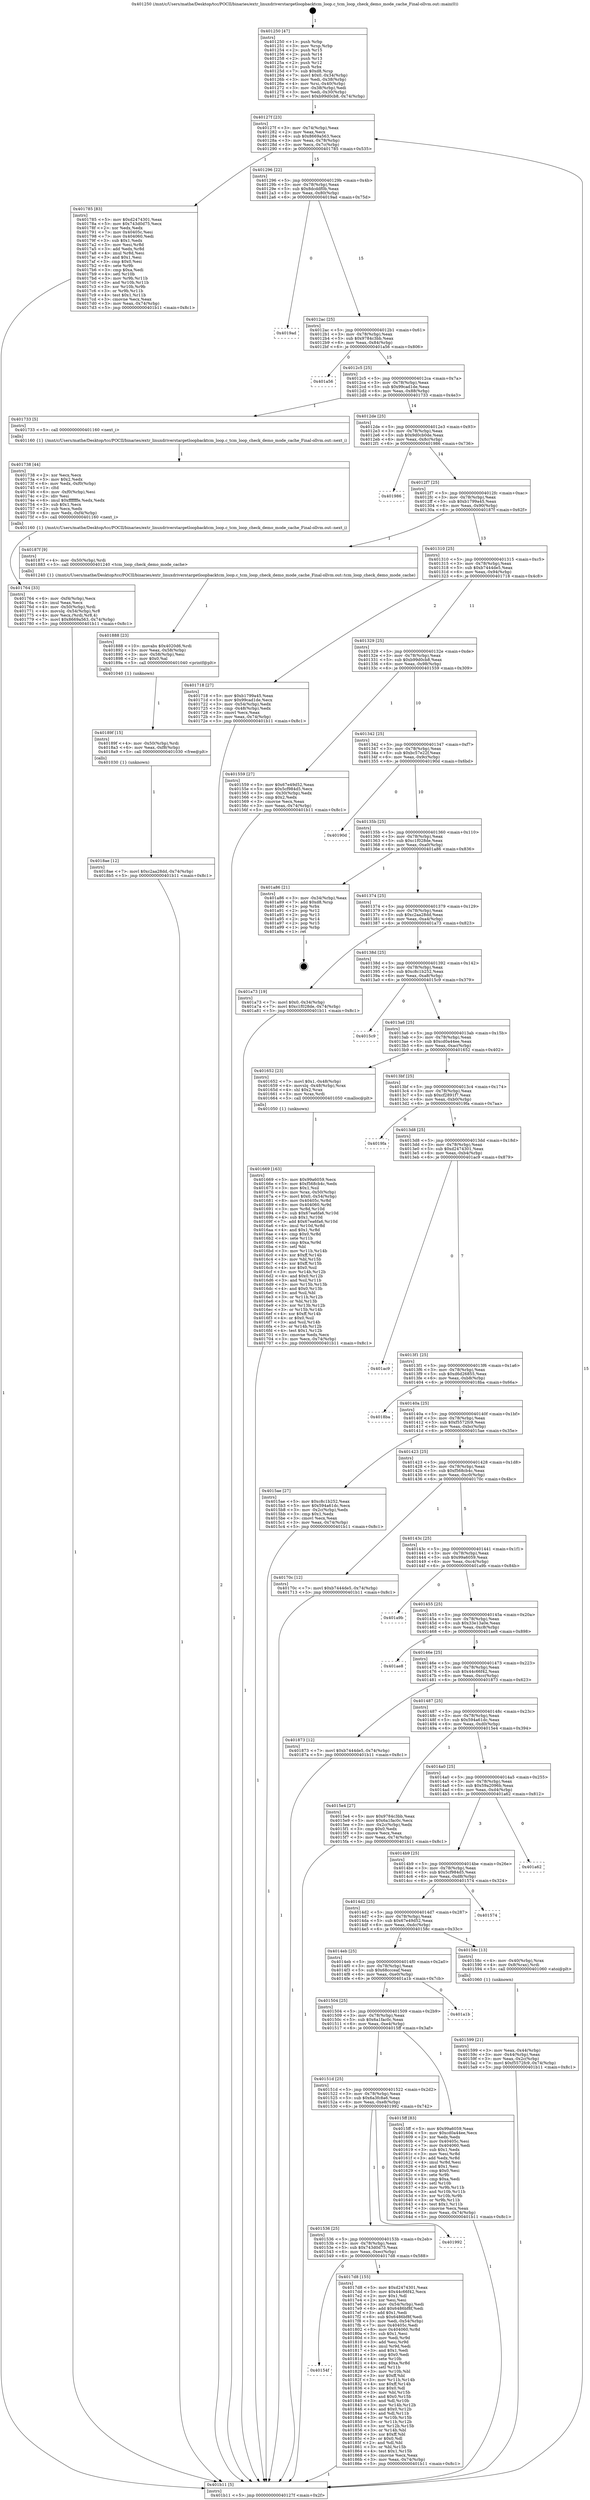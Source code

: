 digraph "0x401250" {
  label = "0x401250 (/mnt/c/Users/mathe/Desktop/tcc/POCII/binaries/extr_linuxdriverstargetloopbacktcm_loop.c_tcm_loop_check_demo_mode_cache_Final-ollvm.out::main(0))"
  labelloc = "t"
  node[shape=record]

  Entry [label="",width=0.3,height=0.3,shape=circle,fillcolor=black,style=filled]
  "0x40127f" [label="{
     0x40127f [23]\l
     | [instrs]\l
     &nbsp;&nbsp;0x40127f \<+3\>: mov -0x74(%rbp),%eax\l
     &nbsp;&nbsp;0x401282 \<+2\>: mov %eax,%ecx\l
     &nbsp;&nbsp;0x401284 \<+6\>: sub $0x8669a563,%ecx\l
     &nbsp;&nbsp;0x40128a \<+3\>: mov %eax,-0x78(%rbp)\l
     &nbsp;&nbsp;0x40128d \<+3\>: mov %ecx,-0x7c(%rbp)\l
     &nbsp;&nbsp;0x401290 \<+6\>: je 0000000000401785 \<main+0x535\>\l
  }"]
  "0x401785" [label="{
     0x401785 [83]\l
     | [instrs]\l
     &nbsp;&nbsp;0x401785 \<+5\>: mov $0xd2474301,%eax\l
     &nbsp;&nbsp;0x40178a \<+5\>: mov $0x743d0d75,%ecx\l
     &nbsp;&nbsp;0x40178f \<+2\>: xor %edx,%edx\l
     &nbsp;&nbsp;0x401791 \<+7\>: mov 0x40405c,%esi\l
     &nbsp;&nbsp;0x401798 \<+7\>: mov 0x404060,%edi\l
     &nbsp;&nbsp;0x40179f \<+3\>: sub $0x1,%edx\l
     &nbsp;&nbsp;0x4017a2 \<+3\>: mov %esi,%r8d\l
     &nbsp;&nbsp;0x4017a5 \<+3\>: add %edx,%r8d\l
     &nbsp;&nbsp;0x4017a8 \<+4\>: imul %r8d,%esi\l
     &nbsp;&nbsp;0x4017ac \<+3\>: and $0x1,%esi\l
     &nbsp;&nbsp;0x4017af \<+3\>: cmp $0x0,%esi\l
     &nbsp;&nbsp;0x4017b2 \<+4\>: sete %r9b\l
     &nbsp;&nbsp;0x4017b6 \<+3\>: cmp $0xa,%edi\l
     &nbsp;&nbsp;0x4017b9 \<+4\>: setl %r10b\l
     &nbsp;&nbsp;0x4017bd \<+3\>: mov %r9b,%r11b\l
     &nbsp;&nbsp;0x4017c0 \<+3\>: and %r10b,%r11b\l
     &nbsp;&nbsp;0x4017c3 \<+3\>: xor %r10b,%r9b\l
     &nbsp;&nbsp;0x4017c6 \<+3\>: or %r9b,%r11b\l
     &nbsp;&nbsp;0x4017c9 \<+4\>: test $0x1,%r11b\l
     &nbsp;&nbsp;0x4017cd \<+3\>: cmovne %ecx,%eax\l
     &nbsp;&nbsp;0x4017d0 \<+3\>: mov %eax,-0x74(%rbp)\l
     &nbsp;&nbsp;0x4017d3 \<+5\>: jmp 0000000000401b11 \<main+0x8c1\>\l
  }"]
  "0x401296" [label="{
     0x401296 [22]\l
     | [instrs]\l
     &nbsp;&nbsp;0x401296 \<+5\>: jmp 000000000040129b \<main+0x4b\>\l
     &nbsp;&nbsp;0x40129b \<+3\>: mov -0x78(%rbp),%eax\l
     &nbsp;&nbsp;0x40129e \<+5\>: sub $0x8dcddf0b,%eax\l
     &nbsp;&nbsp;0x4012a3 \<+3\>: mov %eax,-0x80(%rbp)\l
     &nbsp;&nbsp;0x4012a6 \<+6\>: je 00000000004019ad \<main+0x75d\>\l
  }"]
  Exit [label="",width=0.3,height=0.3,shape=circle,fillcolor=black,style=filled,peripheries=2]
  "0x4019ad" [label="{
     0x4019ad\l
  }", style=dashed]
  "0x4012ac" [label="{
     0x4012ac [25]\l
     | [instrs]\l
     &nbsp;&nbsp;0x4012ac \<+5\>: jmp 00000000004012b1 \<main+0x61\>\l
     &nbsp;&nbsp;0x4012b1 \<+3\>: mov -0x78(%rbp),%eax\l
     &nbsp;&nbsp;0x4012b4 \<+5\>: sub $0x9784c3bb,%eax\l
     &nbsp;&nbsp;0x4012b9 \<+6\>: mov %eax,-0x84(%rbp)\l
     &nbsp;&nbsp;0x4012bf \<+6\>: je 0000000000401a56 \<main+0x806\>\l
  }"]
  "0x4018ae" [label="{
     0x4018ae [12]\l
     | [instrs]\l
     &nbsp;&nbsp;0x4018ae \<+7\>: movl $0xc2aa28dd,-0x74(%rbp)\l
     &nbsp;&nbsp;0x4018b5 \<+5\>: jmp 0000000000401b11 \<main+0x8c1\>\l
  }"]
  "0x401a56" [label="{
     0x401a56\l
  }", style=dashed]
  "0x4012c5" [label="{
     0x4012c5 [25]\l
     | [instrs]\l
     &nbsp;&nbsp;0x4012c5 \<+5\>: jmp 00000000004012ca \<main+0x7a\>\l
     &nbsp;&nbsp;0x4012ca \<+3\>: mov -0x78(%rbp),%eax\l
     &nbsp;&nbsp;0x4012cd \<+5\>: sub $0x99cad1de,%eax\l
     &nbsp;&nbsp;0x4012d2 \<+6\>: mov %eax,-0x88(%rbp)\l
     &nbsp;&nbsp;0x4012d8 \<+6\>: je 0000000000401733 \<main+0x4e3\>\l
  }"]
  "0x40189f" [label="{
     0x40189f [15]\l
     | [instrs]\l
     &nbsp;&nbsp;0x40189f \<+4\>: mov -0x50(%rbp),%rdi\l
     &nbsp;&nbsp;0x4018a3 \<+6\>: mov %eax,-0xf8(%rbp)\l
     &nbsp;&nbsp;0x4018a9 \<+5\>: call 0000000000401030 \<free@plt\>\l
     | [calls]\l
     &nbsp;&nbsp;0x401030 \{1\} (unknown)\l
  }"]
  "0x401733" [label="{
     0x401733 [5]\l
     | [instrs]\l
     &nbsp;&nbsp;0x401733 \<+5\>: call 0000000000401160 \<next_i\>\l
     | [calls]\l
     &nbsp;&nbsp;0x401160 \{1\} (/mnt/c/Users/mathe/Desktop/tcc/POCII/binaries/extr_linuxdriverstargetloopbacktcm_loop.c_tcm_loop_check_demo_mode_cache_Final-ollvm.out::next_i)\l
  }"]
  "0x4012de" [label="{
     0x4012de [25]\l
     | [instrs]\l
     &nbsp;&nbsp;0x4012de \<+5\>: jmp 00000000004012e3 \<main+0x93\>\l
     &nbsp;&nbsp;0x4012e3 \<+3\>: mov -0x78(%rbp),%eax\l
     &nbsp;&nbsp;0x4012e6 \<+5\>: sub $0x9d0cb0de,%eax\l
     &nbsp;&nbsp;0x4012eb \<+6\>: mov %eax,-0x8c(%rbp)\l
     &nbsp;&nbsp;0x4012f1 \<+6\>: je 0000000000401986 \<main+0x736\>\l
  }"]
  "0x401888" [label="{
     0x401888 [23]\l
     | [instrs]\l
     &nbsp;&nbsp;0x401888 \<+10\>: movabs $0x4020d6,%rdi\l
     &nbsp;&nbsp;0x401892 \<+3\>: mov %eax,-0x58(%rbp)\l
     &nbsp;&nbsp;0x401895 \<+3\>: mov -0x58(%rbp),%esi\l
     &nbsp;&nbsp;0x401898 \<+2\>: mov $0x0,%al\l
     &nbsp;&nbsp;0x40189a \<+5\>: call 0000000000401040 \<printf@plt\>\l
     | [calls]\l
     &nbsp;&nbsp;0x401040 \{1\} (unknown)\l
  }"]
  "0x401986" [label="{
     0x401986\l
  }", style=dashed]
  "0x4012f7" [label="{
     0x4012f7 [25]\l
     | [instrs]\l
     &nbsp;&nbsp;0x4012f7 \<+5\>: jmp 00000000004012fc \<main+0xac\>\l
     &nbsp;&nbsp;0x4012fc \<+3\>: mov -0x78(%rbp),%eax\l
     &nbsp;&nbsp;0x4012ff \<+5\>: sub $0xb1799a45,%eax\l
     &nbsp;&nbsp;0x401304 \<+6\>: mov %eax,-0x90(%rbp)\l
     &nbsp;&nbsp;0x40130a \<+6\>: je 000000000040187f \<main+0x62f\>\l
  }"]
  "0x40154f" [label="{
     0x40154f\l
  }", style=dashed]
  "0x40187f" [label="{
     0x40187f [9]\l
     | [instrs]\l
     &nbsp;&nbsp;0x40187f \<+4\>: mov -0x50(%rbp),%rdi\l
     &nbsp;&nbsp;0x401883 \<+5\>: call 0000000000401240 \<tcm_loop_check_demo_mode_cache\>\l
     | [calls]\l
     &nbsp;&nbsp;0x401240 \{1\} (/mnt/c/Users/mathe/Desktop/tcc/POCII/binaries/extr_linuxdriverstargetloopbacktcm_loop.c_tcm_loop_check_demo_mode_cache_Final-ollvm.out::tcm_loop_check_demo_mode_cache)\l
  }"]
  "0x401310" [label="{
     0x401310 [25]\l
     | [instrs]\l
     &nbsp;&nbsp;0x401310 \<+5\>: jmp 0000000000401315 \<main+0xc5\>\l
     &nbsp;&nbsp;0x401315 \<+3\>: mov -0x78(%rbp),%eax\l
     &nbsp;&nbsp;0x401318 \<+5\>: sub $0xb7444de5,%eax\l
     &nbsp;&nbsp;0x40131d \<+6\>: mov %eax,-0x94(%rbp)\l
     &nbsp;&nbsp;0x401323 \<+6\>: je 0000000000401718 \<main+0x4c8\>\l
  }"]
  "0x4017d8" [label="{
     0x4017d8 [155]\l
     | [instrs]\l
     &nbsp;&nbsp;0x4017d8 \<+5\>: mov $0xd2474301,%eax\l
     &nbsp;&nbsp;0x4017dd \<+5\>: mov $0x44c66f42,%ecx\l
     &nbsp;&nbsp;0x4017e2 \<+2\>: mov $0x1,%dl\l
     &nbsp;&nbsp;0x4017e4 \<+2\>: xor %esi,%esi\l
     &nbsp;&nbsp;0x4017e6 \<+3\>: mov -0x54(%rbp),%edi\l
     &nbsp;&nbsp;0x4017e9 \<+6\>: add $0x6486bf8f,%edi\l
     &nbsp;&nbsp;0x4017ef \<+3\>: add $0x1,%edi\l
     &nbsp;&nbsp;0x4017f2 \<+6\>: sub $0x6486bf8f,%edi\l
     &nbsp;&nbsp;0x4017f8 \<+3\>: mov %edi,-0x54(%rbp)\l
     &nbsp;&nbsp;0x4017fb \<+7\>: mov 0x40405c,%edi\l
     &nbsp;&nbsp;0x401802 \<+8\>: mov 0x404060,%r8d\l
     &nbsp;&nbsp;0x40180a \<+3\>: sub $0x1,%esi\l
     &nbsp;&nbsp;0x40180d \<+3\>: mov %edi,%r9d\l
     &nbsp;&nbsp;0x401810 \<+3\>: add %esi,%r9d\l
     &nbsp;&nbsp;0x401813 \<+4\>: imul %r9d,%edi\l
     &nbsp;&nbsp;0x401817 \<+3\>: and $0x1,%edi\l
     &nbsp;&nbsp;0x40181a \<+3\>: cmp $0x0,%edi\l
     &nbsp;&nbsp;0x40181d \<+4\>: sete %r10b\l
     &nbsp;&nbsp;0x401821 \<+4\>: cmp $0xa,%r8d\l
     &nbsp;&nbsp;0x401825 \<+4\>: setl %r11b\l
     &nbsp;&nbsp;0x401829 \<+3\>: mov %r10b,%bl\l
     &nbsp;&nbsp;0x40182c \<+3\>: xor $0xff,%bl\l
     &nbsp;&nbsp;0x40182f \<+3\>: mov %r11b,%r14b\l
     &nbsp;&nbsp;0x401832 \<+4\>: xor $0xff,%r14b\l
     &nbsp;&nbsp;0x401836 \<+3\>: xor $0x0,%dl\l
     &nbsp;&nbsp;0x401839 \<+3\>: mov %bl,%r15b\l
     &nbsp;&nbsp;0x40183c \<+4\>: and $0x0,%r15b\l
     &nbsp;&nbsp;0x401840 \<+3\>: and %dl,%r10b\l
     &nbsp;&nbsp;0x401843 \<+3\>: mov %r14b,%r12b\l
     &nbsp;&nbsp;0x401846 \<+4\>: and $0x0,%r12b\l
     &nbsp;&nbsp;0x40184a \<+3\>: and %dl,%r11b\l
     &nbsp;&nbsp;0x40184d \<+3\>: or %r10b,%r15b\l
     &nbsp;&nbsp;0x401850 \<+3\>: or %r11b,%r12b\l
     &nbsp;&nbsp;0x401853 \<+3\>: xor %r12b,%r15b\l
     &nbsp;&nbsp;0x401856 \<+3\>: or %r14b,%bl\l
     &nbsp;&nbsp;0x401859 \<+3\>: xor $0xff,%bl\l
     &nbsp;&nbsp;0x40185c \<+3\>: or $0x0,%dl\l
     &nbsp;&nbsp;0x40185f \<+2\>: and %dl,%bl\l
     &nbsp;&nbsp;0x401861 \<+3\>: or %bl,%r15b\l
     &nbsp;&nbsp;0x401864 \<+4\>: test $0x1,%r15b\l
     &nbsp;&nbsp;0x401868 \<+3\>: cmovne %ecx,%eax\l
     &nbsp;&nbsp;0x40186b \<+3\>: mov %eax,-0x74(%rbp)\l
     &nbsp;&nbsp;0x40186e \<+5\>: jmp 0000000000401b11 \<main+0x8c1\>\l
  }"]
  "0x401718" [label="{
     0x401718 [27]\l
     | [instrs]\l
     &nbsp;&nbsp;0x401718 \<+5\>: mov $0xb1799a45,%eax\l
     &nbsp;&nbsp;0x40171d \<+5\>: mov $0x99cad1de,%ecx\l
     &nbsp;&nbsp;0x401722 \<+3\>: mov -0x54(%rbp),%edx\l
     &nbsp;&nbsp;0x401725 \<+3\>: cmp -0x48(%rbp),%edx\l
     &nbsp;&nbsp;0x401728 \<+3\>: cmovl %ecx,%eax\l
     &nbsp;&nbsp;0x40172b \<+3\>: mov %eax,-0x74(%rbp)\l
     &nbsp;&nbsp;0x40172e \<+5\>: jmp 0000000000401b11 \<main+0x8c1\>\l
  }"]
  "0x401329" [label="{
     0x401329 [25]\l
     | [instrs]\l
     &nbsp;&nbsp;0x401329 \<+5\>: jmp 000000000040132e \<main+0xde\>\l
     &nbsp;&nbsp;0x40132e \<+3\>: mov -0x78(%rbp),%eax\l
     &nbsp;&nbsp;0x401331 \<+5\>: sub $0xb99d0cb8,%eax\l
     &nbsp;&nbsp;0x401336 \<+6\>: mov %eax,-0x98(%rbp)\l
     &nbsp;&nbsp;0x40133c \<+6\>: je 0000000000401559 \<main+0x309\>\l
  }"]
  "0x401536" [label="{
     0x401536 [25]\l
     | [instrs]\l
     &nbsp;&nbsp;0x401536 \<+5\>: jmp 000000000040153b \<main+0x2eb\>\l
     &nbsp;&nbsp;0x40153b \<+3\>: mov -0x78(%rbp),%eax\l
     &nbsp;&nbsp;0x40153e \<+5\>: sub $0x743d0d75,%eax\l
     &nbsp;&nbsp;0x401543 \<+6\>: mov %eax,-0xec(%rbp)\l
     &nbsp;&nbsp;0x401549 \<+6\>: je 00000000004017d8 \<main+0x588\>\l
  }"]
  "0x401559" [label="{
     0x401559 [27]\l
     | [instrs]\l
     &nbsp;&nbsp;0x401559 \<+5\>: mov $0x67e49d52,%eax\l
     &nbsp;&nbsp;0x40155e \<+5\>: mov $0x5cf984d5,%ecx\l
     &nbsp;&nbsp;0x401563 \<+3\>: mov -0x30(%rbp),%edx\l
     &nbsp;&nbsp;0x401566 \<+3\>: cmp $0x2,%edx\l
     &nbsp;&nbsp;0x401569 \<+3\>: cmovne %ecx,%eax\l
     &nbsp;&nbsp;0x40156c \<+3\>: mov %eax,-0x74(%rbp)\l
     &nbsp;&nbsp;0x40156f \<+5\>: jmp 0000000000401b11 \<main+0x8c1\>\l
  }"]
  "0x401342" [label="{
     0x401342 [25]\l
     | [instrs]\l
     &nbsp;&nbsp;0x401342 \<+5\>: jmp 0000000000401347 \<main+0xf7\>\l
     &nbsp;&nbsp;0x401347 \<+3\>: mov -0x78(%rbp),%eax\l
     &nbsp;&nbsp;0x40134a \<+5\>: sub $0xbc57e22f,%eax\l
     &nbsp;&nbsp;0x40134f \<+6\>: mov %eax,-0x9c(%rbp)\l
     &nbsp;&nbsp;0x401355 \<+6\>: je 000000000040190d \<main+0x6bd\>\l
  }"]
  "0x401b11" [label="{
     0x401b11 [5]\l
     | [instrs]\l
     &nbsp;&nbsp;0x401b11 \<+5\>: jmp 000000000040127f \<main+0x2f\>\l
  }"]
  "0x401250" [label="{
     0x401250 [47]\l
     | [instrs]\l
     &nbsp;&nbsp;0x401250 \<+1\>: push %rbp\l
     &nbsp;&nbsp;0x401251 \<+3\>: mov %rsp,%rbp\l
     &nbsp;&nbsp;0x401254 \<+2\>: push %r15\l
     &nbsp;&nbsp;0x401256 \<+2\>: push %r14\l
     &nbsp;&nbsp;0x401258 \<+2\>: push %r13\l
     &nbsp;&nbsp;0x40125a \<+2\>: push %r12\l
     &nbsp;&nbsp;0x40125c \<+1\>: push %rbx\l
     &nbsp;&nbsp;0x40125d \<+7\>: sub $0xd8,%rsp\l
     &nbsp;&nbsp;0x401264 \<+7\>: movl $0x0,-0x34(%rbp)\l
     &nbsp;&nbsp;0x40126b \<+3\>: mov %edi,-0x38(%rbp)\l
     &nbsp;&nbsp;0x40126e \<+4\>: mov %rsi,-0x40(%rbp)\l
     &nbsp;&nbsp;0x401272 \<+3\>: mov -0x38(%rbp),%edi\l
     &nbsp;&nbsp;0x401275 \<+3\>: mov %edi,-0x30(%rbp)\l
     &nbsp;&nbsp;0x401278 \<+7\>: movl $0xb99d0cb8,-0x74(%rbp)\l
  }"]
  "0x401992" [label="{
     0x401992\l
  }", style=dashed]
  "0x40190d" [label="{
     0x40190d\l
  }", style=dashed]
  "0x40135b" [label="{
     0x40135b [25]\l
     | [instrs]\l
     &nbsp;&nbsp;0x40135b \<+5\>: jmp 0000000000401360 \<main+0x110\>\l
     &nbsp;&nbsp;0x401360 \<+3\>: mov -0x78(%rbp),%eax\l
     &nbsp;&nbsp;0x401363 \<+5\>: sub $0xc1f028de,%eax\l
     &nbsp;&nbsp;0x401368 \<+6\>: mov %eax,-0xa0(%rbp)\l
     &nbsp;&nbsp;0x40136e \<+6\>: je 0000000000401a86 \<main+0x836\>\l
  }"]
  "0x401764" [label="{
     0x401764 [33]\l
     | [instrs]\l
     &nbsp;&nbsp;0x401764 \<+6\>: mov -0xf4(%rbp),%ecx\l
     &nbsp;&nbsp;0x40176a \<+3\>: imul %eax,%ecx\l
     &nbsp;&nbsp;0x40176d \<+4\>: mov -0x50(%rbp),%rdi\l
     &nbsp;&nbsp;0x401771 \<+4\>: movslq -0x54(%rbp),%r8\l
     &nbsp;&nbsp;0x401775 \<+4\>: mov %ecx,(%rdi,%r8,4)\l
     &nbsp;&nbsp;0x401779 \<+7\>: movl $0x8669a563,-0x74(%rbp)\l
     &nbsp;&nbsp;0x401780 \<+5\>: jmp 0000000000401b11 \<main+0x8c1\>\l
  }"]
  "0x401a86" [label="{
     0x401a86 [21]\l
     | [instrs]\l
     &nbsp;&nbsp;0x401a86 \<+3\>: mov -0x34(%rbp),%eax\l
     &nbsp;&nbsp;0x401a89 \<+7\>: add $0xd8,%rsp\l
     &nbsp;&nbsp;0x401a90 \<+1\>: pop %rbx\l
     &nbsp;&nbsp;0x401a91 \<+2\>: pop %r12\l
     &nbsp;&nbsp;0x401a93 \<+2\>: pop %r13\l
     &nbsp;&nbsp;0x401a95 \<+2\>: pop %r14\l
     &nbsp;&nbsp;0x401a97 \<+2\>: pop %r15\l
     &nbsp;&nbsp;0x401a99 \<+1\>: pop %rbp\l
     &nbsp;&nbsp;0x401a9a \<+1\>: ret\l
  }"]
  "0x401374" [label="{
     0x401374 [25]\l
     | [instrs]\l
     &nbsp;&nbsp;0x401374 \<+5\>: jmp 0000000000401379 \<main+0x129\>\l
     &nbsp;&nbsp;0x401379 \<+3\>: mov -0x78(%rbp),%eax\l
     &nbsp;&nbsp;0x40137c \<+5\>: sub $0xc2aa28dd,%eax\l
     &nbsp;&nbsp;0x401381 \<+6\>: mov %eax,-0xa4(%rbp)\l
     &nbsp;&nbsp;0x401387 \<+6\>: je 0000000000401a73 \<main+0x823\>\l
  }"]
  "0x401738" [label="{
     0x401738 [44]\l
     | [instrs]\l
     &nbsp;&nbsp;0x401738 \<+2\>: xor %ecx,%ecx\l
     &nbsp;&nbsp;0x40173a \<+5\>: mov $0x2,%edx\l
     &nbsp;&nbsp;0x40173f \<+6\>: mov %edx,-0xf0(%rbp)\l
     &nbsp;&nbsp;0x401745 \<+1\>: cltd\l
     &nbsp;&nbsp;0x401746 \<+6\>: mov -0xf0(%rbp),%esi\l
     &nbsp;&nbsp;0x40174c \<+2\>: idiv %esi\l
     &nbsp;&nbsp;0x40174e \<+6\>: imul $0xfffffffe,%edx,%edx\l
     &nbsp;&nbsp;0x401754 \<+3\>: sub $0x1,%ecx\l
     &nbsp;&nbsp;0x401757 \<+2\>: sub %ecx,%edx\l
     &nbsp;&nbsp;0x401759 \<+6\>: mov %edx,-0xf4(%rbp)\l
     &nbsp;&nbsp;0x40175f \<+5\>: call 0000000000401160 \<next_i\>\l
     | [calls]\l
     &nbsp;&nbsp;0x401160 \{1\} (/mnt/c/Users/mathe/Desktop/tcc/POCII/binaries/extr_linuxdriverstargetloopbacktcm_loop.c_tcm_loop_check_demo_mode_cache_Final-ollvm.out::next_i)\l
  }"]
  "0x401a73" [label="{
     0x401a73 [19]\l
     | [instrs]\l
     &nbsp;&nbsp;0x401a73 \<+7\>: movl $0x0,-0x34(%rbp)\l
     &nbsp;&nbsp;0x401a7a \<+7\>: movl $0xc1f028de,-0x74(%rbp)\l
     &nbsp;&nbsp;0x401a81 \<+5\>: jmp 0000000000401b11 \<main+0x8c1\>\l
  }"]
  "0x40138d" [label="{
     0x40138d [25]\l
     | [instrs]\l
     &nbsp;&nbsp;0x40138d \<+5\>: jmp 0000000000401392 \<main+0x142\>\l
     &nbsp;&nbsp;0x401392 \<+3\>: mov -0x78(%rbp),%eax\l
     &nbsp;&nbsp;0x401395 \<+5\>: sub $0xc8c1b252,%eax\l
     &nbsp;&nbsp;0x40139a \<+6\>: mov %eax,-0xa8(%rbp)\l
     &nbsp;&nbsp;0x4013a0 \<+6\>: je 00000000004015c9 \<main+0x379\>\l
  }"]
  "0x401669" [label="{
     0x401669 [163]\l
     | [instrs]\l
     &nbsp;&nbsp;0x401669 \<+5\>: mov $0x99a6059,%ecx\l
     &nbsp;&nbsp;0x40166e \<+5\>: mov $0xf568cb4c,%edx\l
     &nbsp;&nbsp;0x401673 \<+3\>: mov $0x1,%sil\l
     &nbsp;&nbsp;0x401676 \<+4\>: mov %rax,-0x50(%rbp)\l
     &nbsp;&nbsp;0x40167a \<+7\>: movl $0x0,-0x54(%rbp)\l
     &nbsp;&nbsp;0x401681 \<+8\>: mov 0x40405c,%r8d\l
     &nbsp;&nbsp;0x401689 \<+8\>: mov 0x404060,%r9d\l
     &nbsp;&nbsp;0x401691 \<+3\>: mov %r8d,%r10d\l
     &nbsp;&nbsp;0x401694 \<+7\>: sub $0x67ea6fa6,%r10d\l
     &nbsp;&nbsp;0x40169b \<+4\>: sub $0x1,%r10d\l
     &nbsp;&nbsp;0x40169f \<+7\>: add $0x67ea6fa6,%r10d\l
     &nbsp;&nbsp;0x4016a6 \<+4\>: imul %r10d,%r8d\l
     &nbsp;&nbsp;0x4016aa \<+4\>: and $0x1,%r8d\l
     &nbsp;&nbsp;0x4016ae \<+4\>: cmp $0x0,%r8d\l
     &nbsp;&nbsp;0x4016b2 \<+4\>: sete %r11b\l
     &nbsp;&nbsp;0x4016b6 \<+4\>: cmp $0xa,%r9d\l
     &nbsp;&nbsp;0x4016ba \<+3\>: setl %bl\l
     &nbsp;&nbsp;0x4016bd \<+3\>: mov %r11b,%r14b\l
     &nbsp;&nbsp;0x4016c0 \<+4\>: xor $0xff,%r14b\l
     &nbsp;&nbsp;0x4016c4 \<+3\>: mov %bl,%r15b\l
     &nbsp;&nbsp;0x4016c7 \<+4\>: xor $0xff,%r15b\l
     &nbsp;&nbsp;0x4016cb \<+4\>: xor $0x0,%sil\l
     &nbsp;&nbsp;0x4016cf \<+3\>: mov %r14b,%r12b\l
     &nbsp;&nbsp;0x4016d2 \<+4\>: and $0x0,%r12b\l
     &nbsp;&nbsp;0x4016d6 \<+3\>: and %sil,%r11b\l
     &nbsp;&nbsp;0x4016d9 \<+3\>: mov %r15b,%r13b\l
     &nbsp;&nbsp;0x4016dc \<+4\>: and $0x0,%r13b\l
     &nbsp;&nbsp;0x4016e0 \<+3\>: and %sil,%bl\l
     &nbsp;&nbsp;0x4016e3 \<+3\>: or %r11b,%r12b\l
     &nbsp;&nbsp;0x4016e6 \<+3\>: or %bl,%r13b\l
     &nbsp;&nbsp;0x4016e9 \<+3\>: xor %r13b,%r12b\l
     &nbsp;&nbsp;0x4016ec \<+3\>: or %r15b,%r14b\l
     &nbsp;&nbsp;0x4016ef \<+4\>: xor $0xff,%r14b\l
     &nbsp;&nbsp;0x4016f3 \<+4\>: or $0x0,%sil\l
     &nbsp;&nbsp;0x4016f7 \<+3\>: and %sil,%r14b\l
     &nbsp;&nbsp;0x4016fa \<+3\>: or %r14b,%r12b\l
     &nbsp;&nbsp;0x4016fd \<+4\>: test $0x1,%r12b\l
     &nbsp;&nbsp;0x401701 \<+3\>: cmovne %edx,%ecx\l
     &nbsp;&nbsp;0x401704 \<+3\>: mov %ecx,-0x74(%rbp)\l
     &nbsp;&nbsp;0x401707 \<+5\>: jmp 0000000000401b11 \<main+0x8c1\>\l
  }"]
  "0x4015c9" [label="{
     0x4015c9\l
  }", style=dashed]
  "0x4013a6" [label="{
     0x4013a6 [25]\l
     | [instrs]\l
     &nbsp;&nbsp;0x4013a6 \<+5\>: jmp 00000000004013ab \<main+0x15b\>\l
     &nbsp;&nbsp;0x4013ab \<+3\>: mov -0x78(%rbp),%eax\l
     &nbsp;&nbsp;0x4013ae \<+5\>: sub $0xcd0a44ee,%eax\l
     &nbsp;&nbsp;0x4013b3 \<+6\>: mov %eax,-0xac(%rbp)\l
     &nbsp;&nbsp;0x4013b9 \<+6\>: je 0000000000401652 \<main+0x402\>\l
  }"]
  "0x40151d" [label="{
     0x40151d [25]\l
     | [instrs]\l
     &nbsp;&nbsp;0x40151d \<+5\>: jmp 0000000000401522 \<main+0x2d2\>\l
     &nbsp;&nbsp;0x401522 \<+3\>: mov -0x78(%rbp),%eax\l
     &nbsp;&nbsp;0x401525 \<+5\>: sub $0x6a3fc8a6,%eax\l
     &nbsp;&nbsp;0x40152a \<+6\>: mov %eax,-0xe8(%rbp)\l
     &nbsp;&nbsp;0x401530 \<+6\>: je 0000000000401992 \<main+0x742\>\l
  }"]
  "0x401652" [label="{
     0x401652 [23]\l
     | [instrs]\l
     &nbsp;&nbsp;0x401652 \<+7\>: movl $0x1,-0x48(%rbp)\l
     &nbsp;&nbsp;0x401659 \<+4\>: movslq -0x48(%rbp),%rax\l
     &nbsp;&nbsp;0x40165d \<+4\>: shl $0x2,%rax\l
     &nbsp;&nbsp;0x401661 \<+3\>: mov %rax,%rdi\l
     &nbsp;&nbsp;0x401664 \<+5\>: call 0000000000401050 \<malloc@plt\>\l
     | [calls]\l
     &nbsp;&nbsp;0x401050 \{1\} (unknown)\l
  }"]
  "0x4013bf" [label="{
     0x4013bf [25]\l
     | [instrs]\l
     &nbsp;&nbsp;0x4013bf \<+5\>: jmp 00000000004013c4 \<main+0x174\>\l
     &nbsp;&nbsp;0x4013c4 \<+3\>: mov -0x78(%rbp),%eax\l
     &nbsp;&nbsp;0x4013c7 \<+5\>: sub $0xcf2891f7,%eax\l
     &nbsp;&nbsp;0x4013cc \<+6\>: mov %eax,-0xb0(%rbp)\l
     &nbsp;&nbsp;0x4013d2 \<+6\>: je 00000000004019fa \<main+0x7aa\>\l
  }"]
  "0x4015ff" [label="{
     0x4015ff [83]\l
     | [instrs]\l
     &nbsp;&nbsp;0x4015ff \<+5\>: mov $0x99a6059,%eax\l
     &nbsp;&nbsp;0x401604 \<+5\>: mov $0xcd0a44ee,%ecx\l
     &nbsp;&nbsp;0x401609 \<+2\>: xor %edx,%edx\l
     &nbsp;&nbsp;0x40160b \<+7\>: mov 0x40405c,%esi\l
     &nbsp;&nbsp;0x401612 \<+7\>: mov 0x404060,%edi\l
     &nbsp;&nbsp;0x401619 \<+3\>: sub $0x1,%edx\l
     &nbsp;&nbsp;0x40161c \<+3\>: mov %esi,%r8d\l
     &nbsp;&nbsp;0x40161f \<+3\>: add %edx,%r8d\l
     &nbsp;&nbsp;0x401622 \<+4\>: imul %r8d,%esi\l
     &nbsp;&nbsp;0x401626 \<+3\>: and $0x1,%esi\l
     &nbsp;&nbsp;0x401629 \<+3\>: cmp $0x0,%esi\l
     &nbsp;&nbsp;0x40162c \<+4\>: sete %r9b\l
     &nbsp;&nbsp;0x401630 \<+3\>: cmp $0xa,%edi\l
     &nbsp;&nbsp;0x401633 \<+4\>: setl %r10b\l
     &nbsp;&nbsp;0x401637 \<+3\>: mov %r9b,%r11b\l
     &nbsp;&nbsp;0x40163a \<+3\>: and %r10b,%r11b\l
     &nbsp;&nbsp;0x40163d \<+3\>: xor %r10b,%r9b\l
     &nbsp;&nbsp;0x401640 \<+3\>: or %r9b,%r11b\l
     &nbsp;&nbsp;0x401643 \<+4\>: test $0x1,%r11b\l
     &nbsp;&nbsp;0x401647 \<+3\>: cmovne %ecx,%eax\l
     &nbsp;&nbsp;0x40164a \<+3\>: mov %eax,-0x74(%rbp)\l
     &nbsp;&nbsp;0x40164d \<+5\>: jmp 0000000000401b11 \<main+0x8c1\>\l
  }"]
  "0x4019fa" [label="{
     0x4019fa\l
  }", style=dashed]
  "0x4013d8" [label="{
     0x4013d8 [25]\l
     | [instrs]\l
     &nbsp;&nbsp;0x4013d8 \<+5\>: jmp 00000000004013dd \<main+0x18d\>\l
     &nbsp;&nbsp;0x4013dd \<+3\>: mov -0x78(%rbp),%eax\l
     &nbsp;&nbsp;0x4013e0 \<+5\>: sub $0xd2474301,%eax\l
     &nbsp;&nbsp;0x4013e5 \<+6\>: mov %eax,-0xb4(%rbp)\l
     &nbsp;&nbsp;0x4013eb \<+6\>: je 0000000000401ac9 \<main+0x879\>\l
  }"]
  "0x401504" [label="{
     0x401504 [25]\l
     | [instrs]\l
     &nbsp;&nbsp;0x401504 \<+5\>: jmp 0000000000401509 \<main+0x2b9\>\l
     &nbsp;&nbsp;0x401509 \<+3\>: mov -0x78(%rbp),%eax\l
     &nbsp;&nbsp;0x40150c \<+5\>: sub $0x6a1fac0c,%eax\l
     &nbsp;&nbsp;0x401511 \<+6\>: mov %eax,-0xe4(%rbp)\l
     &nbsp;&nbsp;0x401517 \<+6\>: je 00000000004015ff \<main+0x3af\>\l
  }"]
  "0x401ac9" [label="{
     0x401ac9\l
  }", style=dashed]
  "0x4013f1" [label="{
     0x4013f1 [25]\l
     | [instrs]\l
     &nbsp;&nbsp;0x4013f1 \<+5\>: jmp 00000000004013f6 \<main+0x1a6\>\l
     &nbsp;&nbsp;0x4013f6 \<+3\>: mov -0x78(%rbp),%eax\l
     &nbsp;&nbsp;0x4013f9 \<+5\>: sub $0xd6d26855,%eax\l
     &nbsp;&nbsp;0x4013fe \<+6\>: mov %eax,-0xb8(%rbp)\l
     &nbsp;&nbsp;0x401404 \<+6\>: je 00000000004018ba \<main+0x66a\>\l
  }"]
  "0x401a1b" [label="{
     0x401a1b\l
  }", style=dashed]
  "0x4018ba" [label="{
     0x4018ba\l
  }", style=dashed]
  "0x40140a" [label="{
     0x40140a [25]\l
     | [instrs]\l
     &nbsp;&nbsp;0x40140a \<+5\>: jmp 000000000040140f \<main+0x1bf\>\l
     &nbsp;&nbsp;0x40140f \<+3\>: mov -0x78(%rbp),%eax\l
     &nbsp;&nbsp;0x401412 \<+5\>: sub $0xf5572fc9,%eax\l
     &nbsp;&nbsp;0x401417 \<+6\>: mov %eax,-0xbc(%rbp)\l
     &nbsp;&nbsp;0x40141d \<+6\>: je 00000000004015ae \<main+0x35e\>\l
  }"]
  "0x401599" [label="{
     0x401599 [21]\l
     | [instrs]\l
     &nbsp;&nbsp;0x401599 \<+3\>: mov %eax,-0x44(%rbp)\l
     &nbsp;&nbsp;0x40159c \<+3\>: mov -0x44(%rbp),%eax\l
     &nbsp;&nbsp;0x40159f \<+3\>: mov %eax,-0x2c(%rbp)\l
     &nbsp;&nbsp;0x4015a2 \<+7\>: movl $0xf5572fc9,-0x74(%rbp)\l
     &nbsp;&nbsp;0x4015a9 \<+5\>: jmp 0000000000401b11 \<main+0x8c1\>\l
  }"]
  "0x4015ae" [label="{
     0x4015ae [27]\l
     | [instrs]\l
     &nbsp;&nbsp;0x4015ae \<+5\>: mov $0xc8c1b252,%eax\l
     &nbsp;&nbsp;0x4015b3 \<+5\>: mov $0x594a61dc,%ecx\l
     &nbsp;&nbsp;0x4015b8 \<+3\>: mov -0x2c(%rbp),%edx\l
     &nbsp;&nbsp;0x4015bb \<+3\>: cmp $0x1,%edx\l
     &nbsp;&nbsp;0x4015be \<+3\>: cmovl %ecx,%eax\l
     &nbsp;&nbsp;0x4015c1 \<+3\>: mov %eax,-0x74(%rbp)\l
     &nbsp;&nbsp;0x4015c4 \<+5\>: jmp 0000000000401b11 \<main+0x8c1\>\l
  }"]
  "0x401423" [label="{
     0x401423 [25]\l
     | [instrs]\l
     &nbsp;&nbsp;0x401423 \<+5\>: jmp 0000000000401428 \<main+0x1d8\>\l
     &nbsp;&nbsp;0x401428 \<+3\>: mov -0x78(%rbp),%eax\l
     &nbsp;&nbsp;0x40142b \<+5\>: sub $0xf568cb4c,%eax\l
     &nbsp;&nbsp;0x401430 \<+6\>: mov %eax,-0xc0(%rbp)\l
     &nbsp;&nbsp;0x401436 \<+6\>: je 000000000040170c \<main+0x4bc\>\l
  }"]
  "0x4014eb" [label="{
     0x4014eb [25]\l
     | [instrs]\l
     &nbsp;&nbsp;0x4014eb \<+5\>: jmp 00000000004014f0 \<main+0x2a0\>\l
     &nbsp;&nbsp;0x4014f0 \<+3\>: mov -0x78(%rbp),%eax\l
     &nbsp;&nbsp;0x4014f3 \<+5\>: sub $0x68ccceaf,%eax\l
     &nbsp;&nbsp;0x4014f8 \<+6\>: mov %eax,-0xe0(%rbp)\l
     &nbsp;&nbsp;0x4014fe \<+6\>: je 0000000000401a1b \<main+0x7cb\>\l
  }"]
  "0x40170c" [label="{
     0x40170c [12]\l
     | [instrs]\l
     &nbsp;&nbsp;0x40170c \<+7\>: movl $0xb7444de5,-0x74(%rbp)\l
     &nbsp;&nbsp;0x401713 \<+5\>: jmp 0000000000401b11 \<main+0x8c1\>\l
  }"]
  "0x40143c" [label="{
     0x40143c [25]\l
     | [instrs]\l
     &nbsp;&nbsp;0x40143c \<+5\>: jmp 0000000000401441 \<main+0x1f1\>\l
     &nbsp;&nbsp;0x401441 \<+3\>: mov -0x78(%rbp),%eax\l
     &nbsp;&nbsp;0x401444 \<+5\>: sub $0x99a6059,%eax\l
     &nbsp;&nbsp;0x401449 \<+6\>: mov %eax,-0xc4(%rbp)\l
     &nbsp;&nbsp;0x40144f \<+6\>: je 0000000000401a9b \<main+0x84b\>\l
  }"]
  "0x40158c" [label="{
     0x40158c [13]\l
     | [instrs]\l
     &nbsp;&nbsp;0x40158c \<+4\>: mov -0x40(%rbp),%rax\l
     &nbsp;&nbsp;0x401590 \<+4\>: mov 0x8(%rax),%rdi\l
     &nbsp;&nbsp;0x401594 \<+5\>: call 0000000000401060 \<atoi@plt\>\l
     | [calls]\l
     &nbsp;&nbsp;0x401060 \{1\} (unknown)\l
  }"]
  "0x401a9b" [label="{
     0x401a9b\l
  }", style=dashed]
  "0x401455" [label="{
     0x401455 [25]\l
     | [instrs]\l
     &nbsp;&nbsp;0x401455 \<+5\>: jmp 000000000040145a \<main+0x20a\>\l
     &nbsp;&nbsp;0x40145a \<+3\>: mov -0x78(%rbp),%eax\l
     &nbsp;&nbsp;0x40145d \<+5\>: sub $0x33e13a0e,%eax\l
     &nbsp;&nbsp;0x401462 \<+6\>: mov %eax,-0xc8(%rbp)\l
     &nbsp;&nbsp;0x401468 \<+6\>: je 0000000000401ae8 \<main+0x898\>\l
  }"]
  "0x4014d2" [label="{
     0x4014d2 [25]\l
     | [instrs]\l
     &nbsp;&nbsp;0x4014d2 \<+5\>: jmp 00000000004014d7 \<main+0x287\>\l
     &nbsp;&nbsp;0x4014d7 \<+3\>: mov -0x78(%rbp),%eax\l
     &nbsp;&nbsp;0x4014da \<+5\>: sub $0x67e49d52,%eax\l
     &nbsp;&nbsp;0x4014df \<+6\>: mov %eax,-0xdc(%rbp)\l
     &nbsp;&nbsp;0x4014e5 \<+6\>: je 000000000040158c \<main+0x33c\>\l
  }"]
  "0x401ae8" [label="{
     0x401ae8\l
  }", style=dashed]
  "0x40146e" [label="{
     0x40146e [25]\l
     | [instrs]\l
     &nbsp;&nbsp;0x40146e \<+5\>: jmp 0000000000401473 \<main+0x223\>\l
     &nbsp;&nbsp;0x401473 \<+3\>: mov -0x78(%rbp),%eax\l
     &nbsp;&nbsp;0x401476 \<+5\>: sub $0x44c66f42,%eax\l
     &nbsp;&nbsp;0x40147b \<+6\>: mov %eax,-0xcc(%rbp)\l
     &nbsp;&nbsp;0x401481 \<+6\>: je 0000000000401873 \<main+0x623\>\l
  }"]
  "0x401574" [label="{
     0x401574\l
  }", style=dashed]
  "0x401873" [label="{
     0x401873 [12]\l
     | [instrs]\l
     &nbsp;&nbsp;0x401873 \<+7\>: movl $0xb7444de5,-0x74(%rbp)\l
     &nbsp;&nbsp;0x40187a \<+5\>: jmp 0000000000401b11 \<main+0x8c1\>\l
  }"]
  "0x401487" [label="{
     0x401487 [25]\l
     | [instrs]\l
     &nbsp;&nbsp;0x401487 \<+5\>: jmp 000000000040148c \<main+0x23c\>\l
     &nbsp;&nbsp;0x40148c \<+3\>: mov -0x78(%rbp),%eax\l
     &nbsp;&nbsp;0x40148f \<+5\>: sub $0x594a61dc,%eax\l
     &nbsp;&nbsp;0x401494 \<+6\>: mov %eax,-0xd0(%rbp)\l
     &nbsp;&nbsp;0x40149a \<+6\>: je 00000000004015e4 \<main+0x394\>\l
  }"]
  "0x4014b9" [label="{
     0x4014b9 [25]\l
     | [instrs]\l
     &nbsp;&nbsp;0x4014b9 \<+5\>: jmp 00000000004014be \<main+0x26e\>\l
     &nbsp;&nbsp;0x4014be \<+3\>: mov -0x78(%rbp),%eax\l
     &nbsp;&nbsp;0x4014c1 \<+5\>: sub $0x5cf984d5,%eax\l
     &nbsp;&nbsp;0x4014c6 \<+6\>: mov %eax,-0xd8(%rbp)\l
     &nbsp;&nbsp;0x4014cc \<+6\>: je 0000000000401574 \<main+0x324\>\l
  }"]
  "0x4015e4" [label="{
     0x4015e4 [27]\l
     | [instrs]\l
     &nbsp;&nbsp;0x4015e4 \<+5\>: mov $0x9784c3bb,%eax\l
     &nbsp;&nbsp;0x4015e9 \<+5\>: mov $0x6a1fac0c,%ecx\l
     &nbsp;&nbsp;0x4015ee \<+3\>: mov -0x2c(%rbp),%edx\l
     &nbsp;&nbsp;0x4015f1 \<+3\>: cmp $0x0,%edx\l
     &nbsp;&nbsp;0x4015f4 \<+3\>: cmove %ecx,%eax\l
     &nbsp;&nbsp;0x4015f7 \<+3\>: mov %eax,-0x74(%rbp)\l
     &nbsp;&nbsp;0x4015fa \<+5\>: jmp 0000000000401b11 \<main+0x8c1\>\l
  }"]
  "0x4014a0" [label="{
     0x4014a0 [25]\l
     | [instrs]\l
     &nbsp;&nbsp;0x4014a0 \<+5\>: jmp 00000000004014a5 \<main+0x255\>\l
     &nbsp;&nbsp;0x4014a5 \<+3\>: mov -0x78(%rbp),%eax\l
     &nbsp;&nbsp;0x4014a8 \<+5\>: sub $0x59a2096b,%eax\l
     &nbsp;&nbsp;0x4014ad \<+6\>: mov %eax,-0xd4(%rbp)\l
     &nbsp;&nbsp;0x4014b3 \<+6\>: je 0000000000401a62 \<main+0x812\>\l
  }"]
  "0x401a62" [label="{
     0x401a62\l
  }", style=dashed]
  Entry -> "0x401250" [label=" 1"]
  "0x40127f" -> "0x401785" [label=" 1"]
  "0x40127f" -> "0x401296" [label=" 15"]
  "0x401a86" -> Exit [label=" 1"]
  "0x401296" -> "0x4019ad" [label=" 0"]
  "0x401296" -> "0x4012ac" [label=" 15"]
  "0x401a73" -> "0x401b11" [label=" 1"]
  "0x4012ac" -> "0x401a56" [label=" 0"]
  "0x4012ac" -> "0x4012c5" [label=" 15"]
  "0x4018ae" -> "0x401b11" [label=" 1"]
  "0x4012c5" -> "0x401733" [label=" 1"]
  "0x4012c5" -> "0x4012de" [label=" 14"]
  "0x40189f" -> "0x4018ae" [label=" 1"]
  "0x4012de" -> "0x401986" [label=" 0"]
  "0x4012de" -> "0x4012f7" [label=" 14"]
  "0x401888" -> "0x40189f" [label=" 1"]
  "0x4012f7" -> "0x40187f" [label=" 1"]
  "0x4012f7" -> "0x401310" [label=" 13"]
  "0x40187f" -> "0x401888" [label=" 1"]
  "0x401310" -> "0x401718" [label=" 2"]
  "0x401310" -> "0x401329" [label=" 11"]
  "0x401873" -> "0x401b11" [label=" 1"]
  "0x401329" -> "0x401559" [label=" 1"]
  "0x401329" -> "0x401342" [label=" 10"]
  "0x401559" -> "0x401b11" [label=" 1"]
  "0x401250" -> "0x40127f" [label=" 1"]
  "0x401b11" -> "0x40127f" [label=" 15"]
  "0x401536" -> "0x40154f" [label=" 0"]
  "0x401342" -> "0x40190d" [label=" 0"]
  "0x401342" -> "0x40135b" [label=" 10"]
  "0x401536" -> "0x4017d8" [label=" 1"]
  "0x40135b" -> "0x401a86" [label=" 1"]
  "0x40135b" -> "0x401374" [label=" 9"]
  "0x40151d" -> "0x401536" [label=" 1"]
  "0x401374" -> "0x401a73" [label=" 1"]
  "0x401374" -> "0x40138d" [label=" 8"]
  "0x40151d" -> "0x401992" [label=" 0"]
  "0x40138d" -> "0x4015c9" [label=" 0"]
  "0x40138d" -> "0x4013a6" [label=" 8"]
  "0x4017d8" -> "0x401b11" [label=" 1"]
  "0x4013a6" -> "0x401652" [label=" 1"]
  "0x4013a6" -> "0x4013bf" [label=" 7"]
  "0x401785" -> "0x401b11" [label=" 1"]
  "0x4013bf" -> "0x4019fa" [label=" 0"]
  "0x4013bf" -> "0x4013d8" [label=" 7"]
  "0x401764" -> "0x401b11" [label=" 1"]
  "0x4013d8" -> "0x401ac9" [label=" 0"]
  "0x4013d8" -> "0x4013f1" [label=" 7"]
  "0x401733" -> "0x401738" [label=" 1"]
  "0x4013f1" -> "0x4018ba" [label=" 0"]
  "0x4013f1" -> "0x40140a" [label=" 7"]
  "0x401718" -> "0x401b11" [label=" 2"]
  "0x40140a" -> "0x4015ae" [label=" 1"]
  "0x40140a" -> "0x401423" [label=" 6"]
  "0x401669" -> "0x401b11" [label=" 1"]
  "0x401423" -> "0x40170c" [label=" 1"]
  "0x401423" -> "0x40143c" [label=" 5"]
  "0x401652" -> "0x401669" [label=" 1"]
  "0x40143c" -> "0x401a9b" [label=" 0"]
  "0x40143c" -> "0x401455" [label=" 5"]
  "0x4015ff" -> "0x401b11" [label=" 1"]
  "0x401455" -> "0x401ae8" [label=" 0"]
  "0x401455" -> "0x40146e" [label=" 5"]
  "0x401504" -> "0x4015ff" [label=" 1"]
  "0x40146e" -> "0x401873" [label=" 1"]
  "0x40146e" -> "0x401487" [label=" 4"]
  "0x401738" -> "0x401764" [label=" 1"]
  "0x401487" -> "0x4015e4" [label=" 1"]
  "0x401487" -> "0x4014a0" [label=" 3"]
  "0x4014eb" -> "0x401a1b" [label=" 0"]
  "0x4014a0" -> "0x401a62" [label=" 0"]
  "0x4014a0" -> "0x4014b9" [label=" 3"]
  "0x4014eb" -> "0x401504" [label=" 2"]
  "0x4014b9" -> "0x401574" [label=" 0"]
  "0x4014b9" -> "0x4014d2" [label=" 3"]
  "0x401504" -> "0x40151d" [label=" 1"]
  "0x4014d2" -> "0x40158c" [label=" 1"]
  "0x4014d2" -> "0x4014eb" [label=" 2"]
  "0x40158c" -> "0x401599" [label=" 1"]
  "0x401599" -> "0x401b11" [label=" 1"]
  "0x4015ae" -> "0x401b11" [label=" 1"]
  "0x4015e4" -> "0x401b11" [label=" 1"]
  "0x40170c" -> "0x401b11" [label=" 1"]
}
